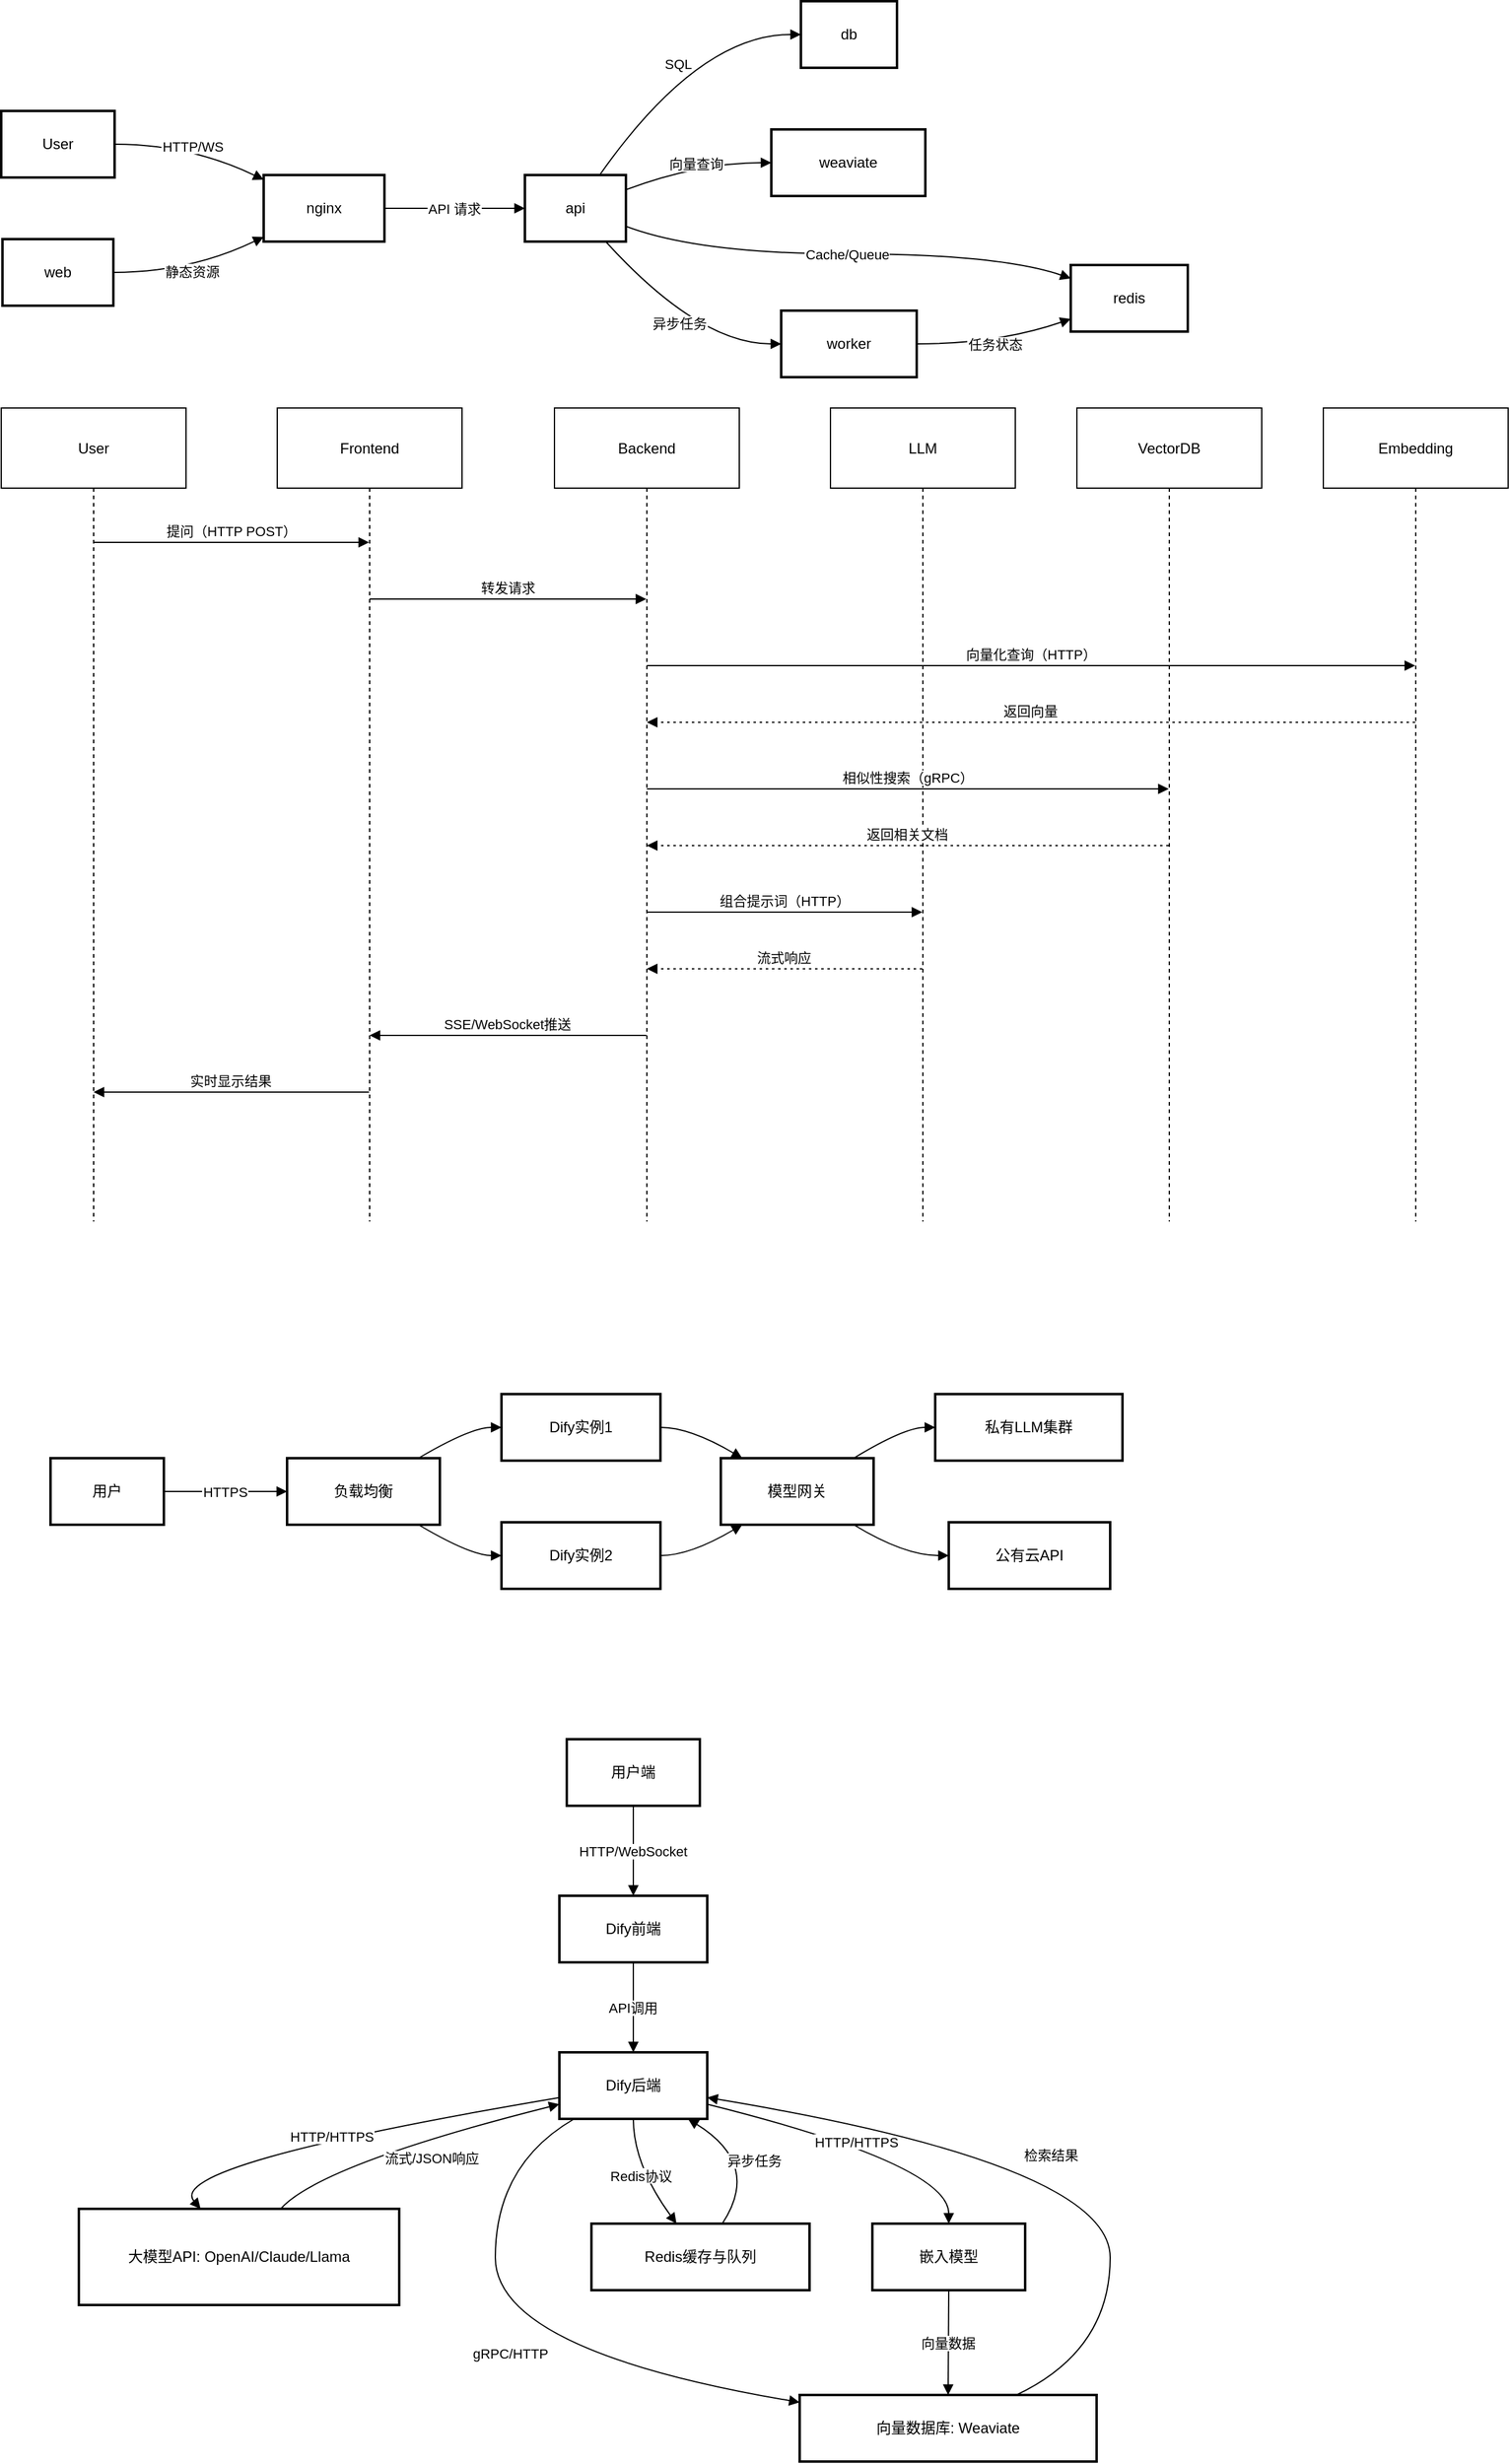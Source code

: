 <mxfile version="26.1.3">
  <diagram name="第 1 页" id="0s8fTOUbNXKaMjRtByWt">
    <mxGraphModel dx="1306" dy="844" grid="1" gridSize="10" guides="1" tooltips="1" connect="1" arrows="1" fold="1" page="1" pageScale="1" pageWidth="827" pageHeight="1169" math="0" shadow="0">
      <root>
        <mxCell id="0" />
        <mxCell id="1" parent="0" />
        <mxCell id="p15EBxIEyjeOaIERYFU2-1" value="User" style="whiteSpace=wrap;strokeWidth=2;" vertex="1" parent="1">
          <mxGeometry x="20" y="109" width="92" height="54" as="geometry" />
        </mxCell>
        <mxCell id="p15EBxIEyjeOaIERYFU2-2" value="nginx" style="whiteSpace=wrap;strokeWidth=2;" vertex="1" parent="1">
          <mxGeometry x="233" y="161" width="98" height="54" as="geometry" />
        </mxCell>
        <mxCell id="p15EBxIEyjeOaIERYFU2-3" value="api" style="whiteSpace=wrap;strokeWidth=2;" vertex="1" parent="1">
          <mxGeometry x="445" y="161" width="82" height="54" as="geometry" />
        </mxCell>
        <mxCell id="p15EBxIEyjeOaIERYFU2-4" value="db" style="whiteSpace=wrap;strokeWidth=2;" vertex="1" parent="1">
          <mxGeometry x="669" y="20" width="78" height="54" as="geometry" />
        </mxCell>
        <mxCell id="p15EBxIEyjeOaIERYFU2-5" value="redis" style="whiteSpace=wrap;strokeWidth=2;" vertex="1" parent="1">
          <mxGeometry x="888" y="234" width="95" height="54" as="geometry" />
        </mxCell>
        <mxCell id="p15EBxIEyjeOaIERYFU2-6" value="weaviate" style="whiteSpace=wrap;strokeWidth=2;" vertex="1" parent="1">
          <mxGeometry x="645" y="124" width="125" height="54" as="geometry" />
        </mxCell>
        <mxCell id="p15EBxIEyjeOaIERYFU2-7" value="worker" style="whiteSpace=wrap;strokeWidth=2;" vertex="1" parent="1">
          <mxGeometry x="653" y="271" width="110" height="54" as="geometry" />
        </mxCell>
        <mxCell id="p15EBxIEyjeOaIERYFU2-8" value="web" style="whiteSpace=wrap;strokeWidth=2;" vertex="1" parent="1">
          <mxGeometry x="21" y="213" width="90" height="54" as="geometry" />
        </mxCell>
        <mxCell id="p15EBxIEyjeOaIERYFU2-9" value="HTTP/WS" style="curved=1;startArrow=none;endArrow=block;exitX=1;exitY=0.5;entryX=0;entryY=0.07;rounded=0;" edge="1" parent="1" source="p15EBxIEyjeOaIERYFU2-1" target="p15EBxIEyjeOaIERYFU2-2">
          <mxGeometry relative="1" as="geometry">
            <Array as="points">
              <mxPoint x="173" y="136" />
            </Array>
          </mxGeometry>
        </mxCell>
        <mxCell id="p15EBxIEyjeOaIERYFU2-10" value="API 请求" style="curved=1;startArrow=none;endArrow=block;exitX=1.01;exitY=0.5;entryX=0;entryY=0.5;rounded=0;" edge="1" parent="1" source="p15EBxIEyjeOaIERYFU2-2" target="p15EBxIEyjeOaIERYFU2-3">
          <mxGeometry relative="1" as="geometry">
            <Array as="points" />
          </mxGeometry>
        </mxCell>
        <mxCell id="p15EBxIEyjeOaIERYFU2-11" value="SQL" style="curved=1;startArrow=none;endArrow=block;exitX=0.74;exitY=0;entryX=0;entryY=0.5;rounded=0;" edge="1" parent="1" source="p15EBxIEyjeOaIERYFU2-3" target="p15EBxIEyjeOaIERYFU2-4">
          <mxGeometry relative="1" as="geometry">
            <Array as="points">
              <mxPoint x="586" y="47" />
            </Array>
          </mxGeometry>
        </mxCell>
        <mxCell id="p15EBxIEyjeOaIERYFU2-12" value="Cache/Queue" style="curved=1;startArrow=none;endArrow=block;exitX=1;exitY=0.77;entryX=0;entryY=0.2;rounded=0;" edge="1" parent="1" source="p15EBxIEyjeOaIERYFU2-3" target="p15EBxIEyjeOaIERYFU2-5">
          <mxGeometry relative="1" as="geometry">
            <Array as="points">
              <mxPoint x="586" y="225" />
              <mxPoint x="829" y="225" />
            </Array>
          </mxGeometry>
        </mxCell>
        <mxCell id="p15EBxIEyjeOaIERYFU2-13" value="向量查询" style="curved=1;startArrow=none;endArrow=block;exitX=1;exitY=0.22;entryX=0;entryY=0.5;rounded=0;" edge="1" parent="1" source="p15EBxIEyjeOaIERYFU2-3" target="p15EBxIEyjeOaIERYFU2-6">
          <mxGeometry relative="1" as="geometry">
            <Array as="points">
              <mxPoint x="586" y="151" />
            </Array>
          </mxGeometry>
        </mxCell>
        <mxCell id="p15EBxIEyjeOaIERYFU2-14" value="异步任务" style="curved=1;startArrow=none;endArrow=block;exitX=0.8;exitY=1;entryX=0;entryY=0.5;rounded=0;" edge="1" parent="1" source="p15EBxIEyjeOaIERYFU2-3" target="p15EBxIEyjeOaIERYFU2-7">
          <mxGeometry relative="1" as="geometry">
            <Array as="points">
              <mxPoint x="586" y="298" />
            </Array>
          </mxGeometry>
        </mxCell>
        <mxCell id="p15EBxIEyjeOaIERYFU2-15" value="任务状态" style="curved=1;startArrow=none;endArrow=block;exitX=0.99;exitY=0.5;entryX=0;entryY=0.81;rounded=0;" edge="1" parent="1" source="p15EBxIEyjeOaIERYFU2-7" target="p15EBxIEyjeOaIERYFU2-5">
          <mxGeometry relative="1" as="geometry">
            <Array as="points">
              <mxPoint x="829" y="298" />
            </Array>
          </mxGeometry>
        </mxCell>
        <mxCell id="p15EBxIEyjeOaIERYFU2-16" value="静态资源" style="curved=1;startArrow=none;endArrow=block;exitX=1;exitY=0.5;entryX=0;entryY=0.93;rounded=0;" edge="1" parent="1" source="p15EBxIEyjeOaIERYFU2-8" target="p15EBxIEyjeOaIERYFU2-2">
          <mxGeometry relative="1" as="geometry">
            <Array as="points">
              <mxPoint x="173" y="240" />
            </Array>
          </mxGeometry>
        </mxCell>
        <mxCell id="p15EBxIEyjeOaIERYFU2-17" value="User" style="shape=umlLifeline;perimeter=lifelinePerimeter;whiteSpace=wrap;container=1;dropTarget=0;collapsible=0;recursiveResize=0;outlineConnect=0;portConstraint=eastwest;newEdgeStyle={&quot;edgeStyle&quot;:&quot;elbowEdgeStyle&quot;,&quot;elbow&quot;:&quot;vertical&quot;,&quot;curved&quot;:0,&quot;rounded&quot;:0};size=65;" vertex="1" parent="1">
          <mxGeometry x="20" y="350" width="150" height="660" as="geometry" />
        </mxCell>
        <mxCell id="p15EBxIEyjeOaIERYFU2-18" value="Frontend" style="shape=umlLifeline;perimeter=lifelinePerimeter;whiteSpace=wrap;container=1;dropTarget=0;collapsible=0;recursiveResize=0;outlineConnect=0;portConstraint=eastwest;newEdgeStyle={&quot;edgeStyle&quot;:&quot;elbowEdgeStyle&quot;,&quot;elbow&quot;:&quot;vertical&quot;,&quot;curved&quot;:0,&quot;rounded&quot;:0};size=65;" vertex="1" parent="1">
          <mxGeometry x="244" y="350" width="150" height="660" as="geometry" />
        </mxCell>
        <mxCell id="p15EBxIEyjeOaIERYFU2-19" value="Backend" style="shape=umlLifeline;perimeter=lifelinePerimeter;whiteSpace=wrap;container=1;dropTarget=0;collapsible=0;recursiveResize=0;outlineConnect=0;portConstraint=eastwest;newEdgeStyle={&quot;edgeStyle&quot;:&quot;elbowEdgeStyle&quot;,&quot;elbow&quot;:&quot;vertical&quot;,&quot;curved&quot;:0,&quot;rounded&quot;:0};size=65;" vertex="1" parent="1">
          <mxGeometry x="469" y="350" width="150" height="660" as="geometry" />
        </mxCell>
        <mxCell id="p15EBxIEyjeOaIERYFU2-20" value="LLM" style="shape=umlLifeline;perimeter=lifelinePerimeter;whiteSpace=wrap;container=1;dropTarget=0;collapsible=0;recursiveResize=0;outlineConnect=0;portConstraint=eastwest;newEdgeStyle={&quot;edgeStyle&quot;:&quot;elbowEdgeStyle&quot;,&quot;elbow&quot;:&quot;vertical&quot;,&quot;curved&quot;:0,&quot;rounded&quot;:0};size=65;" vertex="1" parent="1">
          <mxGeometry x="693" y="350" width="150" height="660" as="geometry" />
        </mxCell>
        <mxCell id="p15EBxIEyjeOaIERYFU2-21" value="VectorDB" style="shape=umlLifeline;perimeter=lifelinePerimeter;whiteSpace=wrap;container=1;dropTarget=0;collapsible=0;recursiveResize=0;outlineConnect=0;portConstraint=eastwest;newEdgeStyle={&quot;edgeStyle&quot;:&quot;elbowEdgeStyle&quot;,&quot;elbow&quot;:&quot;vertical&quot;,&quot;curved&quot;:0,&quot;rounded&quot;:0};size=65;" vertex="1" parent="1">
          <mxGeometry x="893" y="350" width="150" height="660" as="geometry" />
        </mxCell>
        <mxCell id="p15EBxIEyjeOaIERYFU2-22" value="Embedding" style="shape=umlLifeline;perimeter=lifelinePerimeter;whiteSpace=wrap;container=1;dropTarget=0;collapsible=0;recursiveResize=0;outlineConnect=0;portConstraint=eastwest;newEdgeStyle={&quot;edgeStyle&quot;:&quot;elbowEdgeStyle&quot;,&quot;elbow&quot;:&quot;vertical&quot;,&quot;curved&quot;:0,&quot;rounded&quot;:0};size=65;" vertex="1" parent="1">
          <mxGeometry x="1093" y="350" width="150" height="660" as="geometry" />
        </mxCell>
        <mxCell id="p15EBxIEyjeOaIERYFU2-23" value="提问（HTTP POST）" style="verticalAlign=bottom;edgeStyle=elbowEdgeStyle;elbow=vertical;curved=0;rounded=0;endArrow=block;" edge="1" parent="1" source="p15EBxIEyjeOaIERYFU2-17" target="p15EBxIEyjeOaIERYFU2-18">
          <mxGeometry relative="1" as="geometry">
            <Array as="points">
              <mxPoint x="216" y="459" />
            </Array>
          </mxGeometry>
        </mxCell>
        <mxCell id="p15EBxIEyjeOaIERYFU2-24" value="转发请求" style="verticalAlign=bottom;edgeStyle=elbowEdgeStyle;elbow=vertical;curved=0;rounded=0;endArrow=block;" edge="1" parent="1" source="p15EBxIEyjeOaIERYFU2-18" target="p15EBxIEyjeOaIERYFU2-19">
          <mxGeometry relative="1" as="geometry">
            <Array as="points">
              <mxPoint x="440" y="505" />
            </Array>
          </mxGeometry>
        </mxCell>
        <mxCell id="p15EBxIEyjeOaIERYFU2-25" value="向量化查询（HTTP）" style="verticalAlign=bottom;edgeStyle=elbowEdgeStyle;elbow=vertical;curved=0;rounded=0;endArrow=block;" edge="1" parent="1" source="p15EBxIEyjeOaIERYFU2-19" target="p15EBxIEyjeOaIERYFU2-22">
          <mxGeometry relative="1" as="geometry">
            <Array as="points">
              <mxPoint x="865" y="559" />
            </Array>
          </mxGeometry>
        </mxCell>
        <mxCell id="p15EBxIEyjeOaIERYFU2-26" value="返回向量" style="verticalAlign=bottom;edgeStyle=elbowEdgeStyle;elbow=vertical;curved=0;rounded=0;dashed=1;dashPattern=2 3;endArrow=block;" edge="1" parent="1" source="p15EBxIEyjeOaIERYFU2-22" target="p15EBxIEyjeOaIERYFU2-19">
          <mxGeometry relative="1" as="geometry">
            <Array as="points">
              <mxPoint x="868" y="605" />
            </Array>
          </mxGeometry>
        </mxCell>
        <mxCell id="p15EBxIEyjeOaIERYFU2-27" value="相似性搜索（gRPC）" style="verticalAlign=bottom;edgeStyle=elbowEdgeStyle;elbow=vertical;curved=0;rounded=0;endArrow=block;" edge="1" parent="1" source="p15EBxIEyjeOaIERYFU2-19" target="p15EBxIEyjeOaIERYFU2-21">
          <mxGeometry relative="1" as="geometry">
            <Array as="points">
              <mxPoint x="765" y="659" />
            </Array>
          </mxGeometry>
        </mxCell>
        <mxCell id="p15EBxIEyjeOaIERYFU2-28" value="返回相关文档" style="verticalAlign=bottom;edgeStyle=elbowEdgeStyle;elbow=vertical;curved=0;rounded=0;dashed=1;dashPattern=2 3;endArrow=block;" edge="1" parent="1" source="p15EBxIEyjeOaIERYFU2-21" target="p15EBxIEyjeOaIERYFU2-19">
          <mxGeometry relative="1" as="geometry">
            <Array as="points">
              <mxPoint x="768" y="705" />
            </Array>
          </mxGeometry>
        </mxCell>
        <mxCell id="p15EBxIEyjeOaIERYFU2-29" value="组合提示词（HTTP）" style="verticalAlign=bottom;edgeStyle=elbowEdgeStyle;elbow=vertical;curved=0;rounded=0;endArrow=block;" edge="1" parent="1" source="p15EBxIEyjeOaIERYFU2-19" target="p15EBxIEyjeOaIERYFU2-20">
          <mxGeometry relative="1" as="geometry">
            <Array as="points">
              <mxPoint x="665" y="759" />
            </Array>
          </mxGeometry>
        </mxCell>
        <mxCell id="p15EBxIEyjeOaIERYFU2-30" value="流式响应" style="verticalAlign=bottom;edgeStyle=elbowEdgeStyle;elbow=vertical;curved=0;rounded=0;dashed=1;dashPattern=2 3;endArrow=block;" edge="1" parent="1" source="p15EBxIEyjeOaIERYFU2-20" target="p15EBxIEyjeOaIERYFU2-19">
          <mxGeometry relative="1" as="geometry">
            <Array as="points">
              <mxPoint x="668" y="805" />
            </Array>
          </mxGeometry>
        </mxCell>
        <mxCell id="p15EBxIEyjeOaIERYFU2-31" value="SSE/WebSocket推送" style="verticalAlign=bottom;edgeStyle=elbowEdgeStyle;elbow=vertical;curved=0;rounded=0;endArrow=block;" edge="1" parent="1" source="p15EBxIEyjeOaIERYFU2-19" target="p15EBxIEyjeOaIERYFU2-18">
          <mxGeometry relative="1" as="geometry">
            <Array as="points">
              <mxPoint x="443" y="859" />
            </Array>
          </mxGeometry>
        </mxCell>
        <mxCell id="p15EBxIEyjeOaIERYFU2-32" value="实时显示结果" style="verticalAlign=bottom;edgeStyle=elbowEdgeStyle;elbow=vertical;curved=0;rounded=0;endArrow=block;" edge="1" parent="1" source="p15EBxIEyjeOaIERYFU2-18" target="p15EBxIEyjeOaIERYFU2-17">
          <mxGeometry relative="1" as="geometry">
            <Array as="points">
              <mxPoint x="219" y="905" />
            </Array>
          </mxGeometry>
        </mxCell>
        <mxCell id="p15EBxIEyjeOaIERYFU2-33" value="用户" style="whiteSpace=wrap;strokeWidth=2;" vertex="1" parent="1">
          <mxGeometry x="60" y="1202" width="92" height="54" as="geometry" />
        </mxCell>
        <mxCell id="p15EBxIEyjeOaIERYFU2-34" value="负载均衡" style="whiteSpace=wrap;strokeWidth=2;" vertex="1" parent="1">
          <mxGeometry x="252" y="1202" width="124" height="54" as="geometry" />
        </mxCell>
        <mxCell id="p15EBxIEyjeOaIERYFU2-35" value="Dify实例1" style="whiteSpace=wrap;strokeWidth=2;" vertex="1" parent="1">
          <mxGeometry x="426" y="1150" width="129" height="54" as="geometry" />
        </mxCell>
        <mxCell id="p15EBxIEyjeOaIERYFU2-36" value="Dify实例2" style="whiteSpace=wrap;strokeWidth=2;" vertex="1" parent="1">
          <mxGeometry x="426" y="1254" width="129" height="54" as="geometry" />
        </mxCell>
        <mxCell id="p15EBxIEyjeOaIERYFU2-37" value="模型网关" style="whiteSpace=wrap;strokeWidth=2;" vertex="1" parent="1">
          <mxGeometry x="604" y="1202" width="124" height="54" as="geometry" />
        </mxCell>
        <mxCell id="p15EBxIEyjeOaIERYFU2-38" value="私有LLM集群" style="whiteSpace=wrap;strokeWidth=2;" vertex="1" parent="1">
          <mxGeometry x="778" y="1150" width="152" height="54" as="geometry" />
        </mxCell>
        <mxCell id="p15EBxIEyjeOaIERYFU2-39" value="公有云API" style="whiteSpace=wrap;strokeWidth=2;" vertex="1" parent="1">
          <mxGeometry x="789" y="1254" width="131" height="54" as="geometry" />
        </mxCell>
        <mxCell id="p15EBxIEyjeOaIERYFU2-40" value="HTTPS" style="curved=1;startArrow=none;endArrow=block;exitX=1;exitY=0.5;entryX=0;entryY=0.5;rounded=0;" edge="1" parent="1" source="p15EBxIEyjeOaIERYFU2-33" target="p15EBxIEyjeOaIERYFU2-34">
          <mxGeometry relative="1" as="geometry">
            <Array as="points" />
          </mxGeometry>
        </mxCell>
        <mxCell id="p15EBxIEyjeOaIERYFU2-41" value="" style="curved=1;startArrow=none;endArrow=block;exitX=0.86;exitY=0;entryX=0;entryY=0.5;rounded=0;" edge="1" parent="1" source="p15EBxIEyjeOaIERYFU2-34" target="p15EBxIEyjeOaIERYFU2-35">
          <mxGeometry relative="1" as="geometry">
            <Array as="points">
              <mxPoint x="401" y="1177" />
            </Array>
          </mxGeometry>
        </mxCell>
        <mxCell id="p15EBxIEyjeOaIERYFU2-42" value="" style="curved=1;startArrow=none;endArrow=block;exitX=0.86;exitY=1;entryX=0;entryY=0.5;rounded=0;" edge="1" parent="1" source="p15EBxIEyjeOaIERYFU2-34" target="p15EBxIEyjeOaIERYFU2-36">
          <mxGeometry relative="1" as="geometry">
            <Array as="points">
              <mxPoint x="401" y="1281" />
            </Array>
          </mxGeometry>
        </mxCell>
        <mxCell id="p15EBxIEyjeOaIERYFU2-43" value="" style="curved=1;startArrow=none;endArrow=block;exitX=0.99;exitY=0.5;entryX=0.14;entryY=0;rounded=0;" edge="1" parent="1" source="p15EBxIEyjeOaIERYFU2-35" target="p15EBxIEyjeOaIERYFU2-37">
          <mxGeometry relative="1" as="geometry">
            <Array as="points">
              <mxPoint x="579" y="1177" />
            </Array>
          </mxGeometry>
        </mxCell>
        <mxCell id="p15EBxIEyjeOaIERYFU2-44" value="" style="curved=1;startArrow=none;endArrow=block;exitX=0.99;exitY=0.5;entryX=0.14;entryY=1;rounded=0;" edge="1" parent="1" source="p15EBxIEyjeOaIERYFU2-36" target="p15EBxIEyjeOaIERYFU2-37">
          <mxGeometry relative="1" as="geometry">
            <Array as="points">
              <mxPoint x="579" y="1281" />
            </Array>
          </mxGeometry>
        </mxCell>
        <mxCell id="p15EBxIEyjeOaIERYFU2-45" value="" style="curved=1;startArrow=none;endArrow=block;exitX=0.87;exitY=0;entryX=0;entryY=0.5;rounded=0;" edge="1" parent="1" source="p15EBxIEyjeOaIERYFU2-37" target="p15EBxIEyjeOaIERYFU2-38">
          <mxGeometry relative="1" as="geometry">
            <Array as="points">
              <mxPoint x="753" y="1177" />
            </Array>
          </mxGeometry>
        </mxCell>
        <mxCell id="p15EBxIEyjeOaIERYFU2-46" value="" style="curved=1;startArrow=none;endArrow=block;exitX=0.87;exitY=1;entryX=0;entryY=0.5;rounded=0;" edge="1" parent="1" source="p15EBxIEyjeOaIERYFU2-37" target="p15EBxIEyjeOaIERYFU2-39">
          <mxGeometry relative="1" as="geometry">
            <Array as="points">
              <mxPoint x="753" y="1281" />
            </Array>
          </mxGeometry>
        </mxCell>
        <mxCell id="p15EBxIEyjeOaIERYFU2-64" value="用户端" style="whiteSpace=wrap;strokeWidth=2;" vertex="1" parent="1">
          <mxGeometry x="479" y="1430" width="108" height="54" as="geometry" />
        </mxCell>
        <mxCell id="p15EBxIEyjeOaIERYFU2-65" value="Dify前端" style="whiteSpace=wrap;strokeWidth=2;" vertex="1" parent="1">
          <mxGeometry x="473" y="1557" width="120" height="54" as="geometry" />
        </mxCell>
        <mxCell id="p15EBxIEyjeOaIERYFU2-66" value="Dify后端" style="whiteSpace=wrap;strokeWidth=2;" vertex="1" parent="1">
          <mxGeometry x="473" y="1684" width="120" height="54" as="geometry" />
        </mxCell>
        <mxCell id="p15EBxIEyjeOaIERYFU2-67" value="大模型API: OpenAI/Claude/Llama" style="whiteSpace=wrap;strokeWidth=2;" vertex="1" parent="1">
          <mxGeometry x="83" y="1811" width="260" height="78" as="geometry" />
        </mxCell>
        <mxCell id="p15EBxIEyjeOaIERYFU2-68" value="嵌入模型" style="whiteSpace=wrap;strokeWidth=2;" vertex="1" parent="1">
          <mxGeometry x="727" y="1823" width="124" height="54" as="geometry" />
        </mxCell>
        <mxCell id="p15EBxIEyjeOaIERYFU2-69" value="向量数据库: Weaviate" style="whiteSpace=wrap;strokeWidth=2;" vertex="1" parent="1">
          <mxGeometry x="668" y="1962" width="241" height="54" as="geometry" />
        </mxCell>
        <mxCell id="p15EBxIEyjeOaIERYFU2-70" value="Redis缓存与队列" style="whiteSpace=wrap;strokeWidth=2;" vertex="1" parent="1">
          <mxGeometry x="499" y="1823" width="177" height="54" as="geometry" />
        </mxCell>
        <mxCell id="p15EBxIEyjeOaIERYFU2-71" value="HTTP/WebSocket" style="curved=1;startArrow=none;endArrow=block;exitX=0.5;exitY=1;entryX=0.5;entryY=0;rounded=0;" edge="1" parent="1" source="p15EBxIEyjeOaIERYFU2-64" target="p15EBxIEyjeOaIERYFU2-65">
          <mxGeometry relative="1" as="geometry">
            <Array as="points" />
          </mxGeometry>
        </mxCell>
        <mxCell id="p15EBxIEyjeOaIERYFU2-72" value="API调用" style="curved=1;startArrow=none;endArrow=block;exitX=0.5;exitY=1;entryX=0.5;entryY=0;rounded=0;" edge="1" parent="1" source="p15EBxIEyjeOaIERYFU2-65" target="p15EBxIEyjeOaIERYFU2-66">
          <mxGeometry relative="1" as="geometry">
            <Array as="points" />
          </mxGeometry>
        </mxCell>
        <mxCell id="p15EBxIEyjeOaIERYFU2-73" value="HTTP/HTTPS" style="curved=1;startArrow=none;endArrow=block;exitX=0;exitY=0.68;entryX=0.38;entryY=0;rounded=0;" edge="1" parent="1" source="p15EBxIEyjeOaIERYFU2-66" target="p15EBxIEyjeOaIERYFU2-67">
          <mxGeometry relative="1" as="geometry">
            <Array as="points">
              <mxPoint x="151" y="1775" />
            </Array>
          </mxGeometry>
        </mxCell>
        <mxCell id="p15EBxIEyjeOaIERYFU2-74" value="HTTP/HTTPS" style="curved=1;startArrow=none;endArrow=block;exitX=1;exitY=0.78;entryX=0.5;entryY=0;rounded=0;" edge="1" parent="1" source="p15EBxIEyjeOaIERYFU2-66" target="p15EBxIEyjeOaIERYFU2-68">
          <mxGeometry relative="1" as="geometry">
            <Array as="points">
              <mxPoint x="789" y="1775" />
            </Array>
          </mxGeometry>
        </mxCell>
        <mxCell id="p15EBxIEyjeOaIERYFU2-75" value="gRPC/HTTP" style="curved=1;startArrow=none;endArrow=block;exitX=0.1;exitY=1;entryX=0;entryY=0.11;rounded=0;" edge="1" parent="1" source="p15EBxIEyjeOaIERYFU2-66" target="p15EBxIEyjeOaIERYFU2-69">
          <mxGeometry relative="1" as="geometry">
            <Array as="points">
              <mxPoint x="421" y="1775" />
              <mxPoint x="421" y="1926" />
            </Array>
          </mxGeometry>
        </mxCell>
        <mxCell id="p15EBxIEyjeOaIERYFU2-76" value="Redis协议" style="curved=1;startArrow=none;endArrow=block;exitX=0.5;exitY=1;entryX=0.39;entryY=0;rounded=0;" edge="1" parent="1" source="p15EBxIEyjeOaIERYFU2-66" target="p15EBxIEyjeOaIERYFU2-70">
          <mxGeometry relative="1" as="geometry">
            <Array as="points">
              <mxPoint x="533" y="1775" />
            </Array>
          </mxGeometry>
        </mxCell>
        <mxCell id="p15EBxIEyjeOaIERYFU2-77" value="流式/JSON响应" style="curved=1;startArrow=none;endArrow=block;exitX=0.63;exitY=0;entryX=0;entryY=0.78;rounded=0;" edge="1" parent="1" source="p15EBxIEyjeOaIERYFU2-67" target="p15EBxIEyjeOaIERYFU2-66">
          <mxGeometry x="0.109" y="-17" relative="1" as="geometry">
            <Array as="points">
              <mxPoint x="279" y="1775" />
            </Array>
            <mxPoint as="offset" />
          </mxGeometry>
        </mxCell>
        <mxCell id="p15EBxIEyjeOaIERYFU2-78" value="向量数据" style="curved=1;startArrow=none;endArrow=block;exitX=0.5;exitY=1;entryX=0.5;entryY=0;rounded=0;" edge="1" parent="1" source="p15EBxIEyjeOaIERYFU2-68" target="p15EBxIEyjeOaIERYFU2-69">
          <mxGeometry relative="1" as="geometry">
            <Array as="points" />
          </mxGeometry>
        </mxCell>
        <mxCell id="p15EBxIEyjeOaIERYFU2-79" value="检索结果" style="curved=1;startArrow=none;endArrow=block;exitX=0.73;exitY=0;entryX=1;entryY=0.68;rounded=0;" edge="1" parent="1" source="p15EBxIEyjeOaIERYFU2-69" target="p15EBxIEyjeOaIERYFU2-66">
          <mxGeometry relative="1" as="geometry">
            <Array as="points">
              <mxPoint x="920" y="1926" />
              <mxPoint x="920" y="1775" />
            </Array>
          </mxGeometry>
        </mxCell>
        <mxCell id="p15EBxIEyjeOaIERYFU2-80" value="异步任务" style="curved=1;startArrow=none;endArrow=block;exitX=0.6;exitY=0;entryX=0.87;entryY=1;rounded=0;" edge="1" parent="1" source="p15EBxIEyjeOaIERYFU2-70" target="p15EBxIEyjeOaIERYFU2-66">
          <mxGeometry relative="1" as="geometry">
            <Array as="points">
              <mxPoint x="637" y="1775" />
            </Array>
          </mxGeometry>
        </mxCell>
      </root>
    </mxGraphModel>
  </diagram>
</mxfile>

